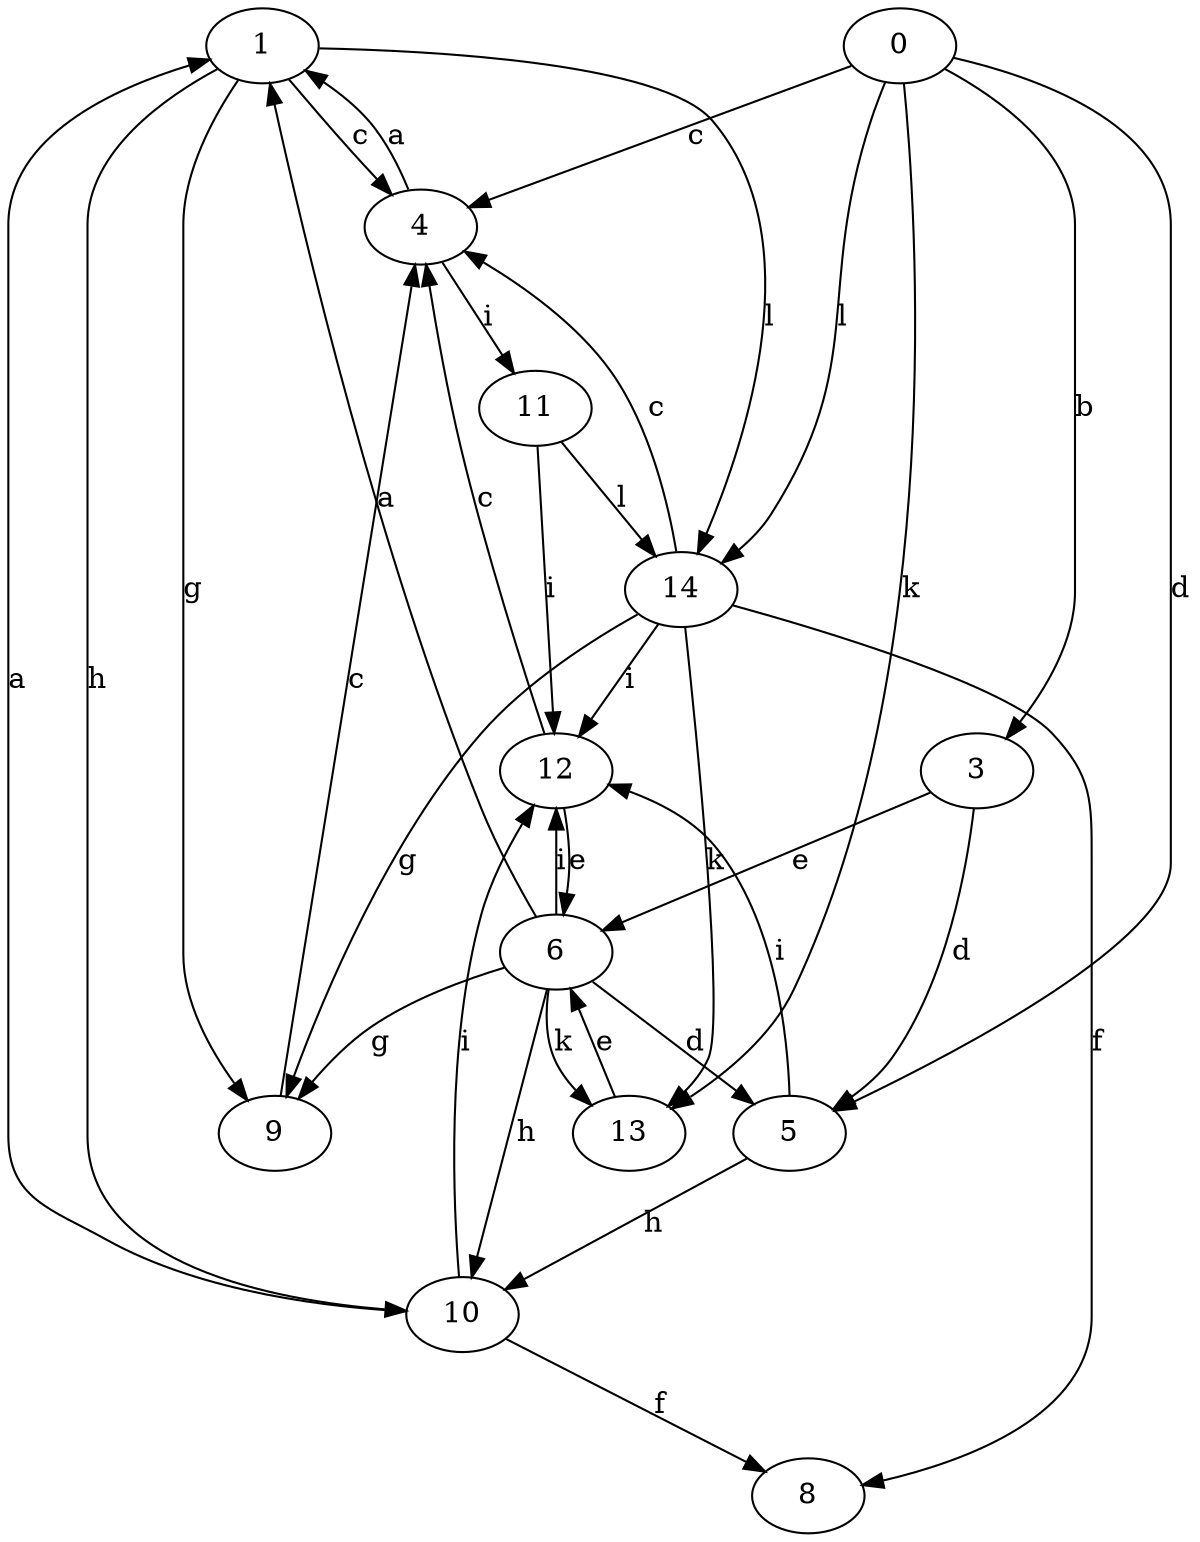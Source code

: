 strict digraph  {
1;
0;
3;
4;
5;
6;
8;
9;
10;
11;
12;
13;
14;
1 -> 4  [label=c];
1 -> 9  [label=g];
1 -> 10  [label=h];
1 -> 14  [label=l];
0 -> 3  [label=b];
0 -> 4  [label=c];
0 -> 5  [label=d];
0 -> 13  [label=k];
0 -> 14  [label=l];
3 -> 5  [label=d];
3 -> 6  [label=e];
4 -> 1  [label=a];
4 -> 11  [label=i];
5 -> 10  [label=h];
5 -> 12  [label=i];
6 -> 1  [label=a];
6 -> 5  [label=d];
6 -> 9  [label=g];
6 -> 10  [label=h];
6 -> 12  [label=i];
6 -> 13  [label=k];
9 -> 4  [label=c];
10 -> 1  [label=a];
10 -> 8  [label=f];
10 -> 12  [label=i];
11 -> 12  [label=i];
11 -> 14  [label=l];
12 -> 4  [label=c];
12 -> 6  [label=e];
13 -> 6  [label=e];
14 -> 4  [label=c];
14 -> 8  [label=f];
14 -> 9  [label=g];
14 -> 12  [label=i];
14 -> 13  [label=k];
}
